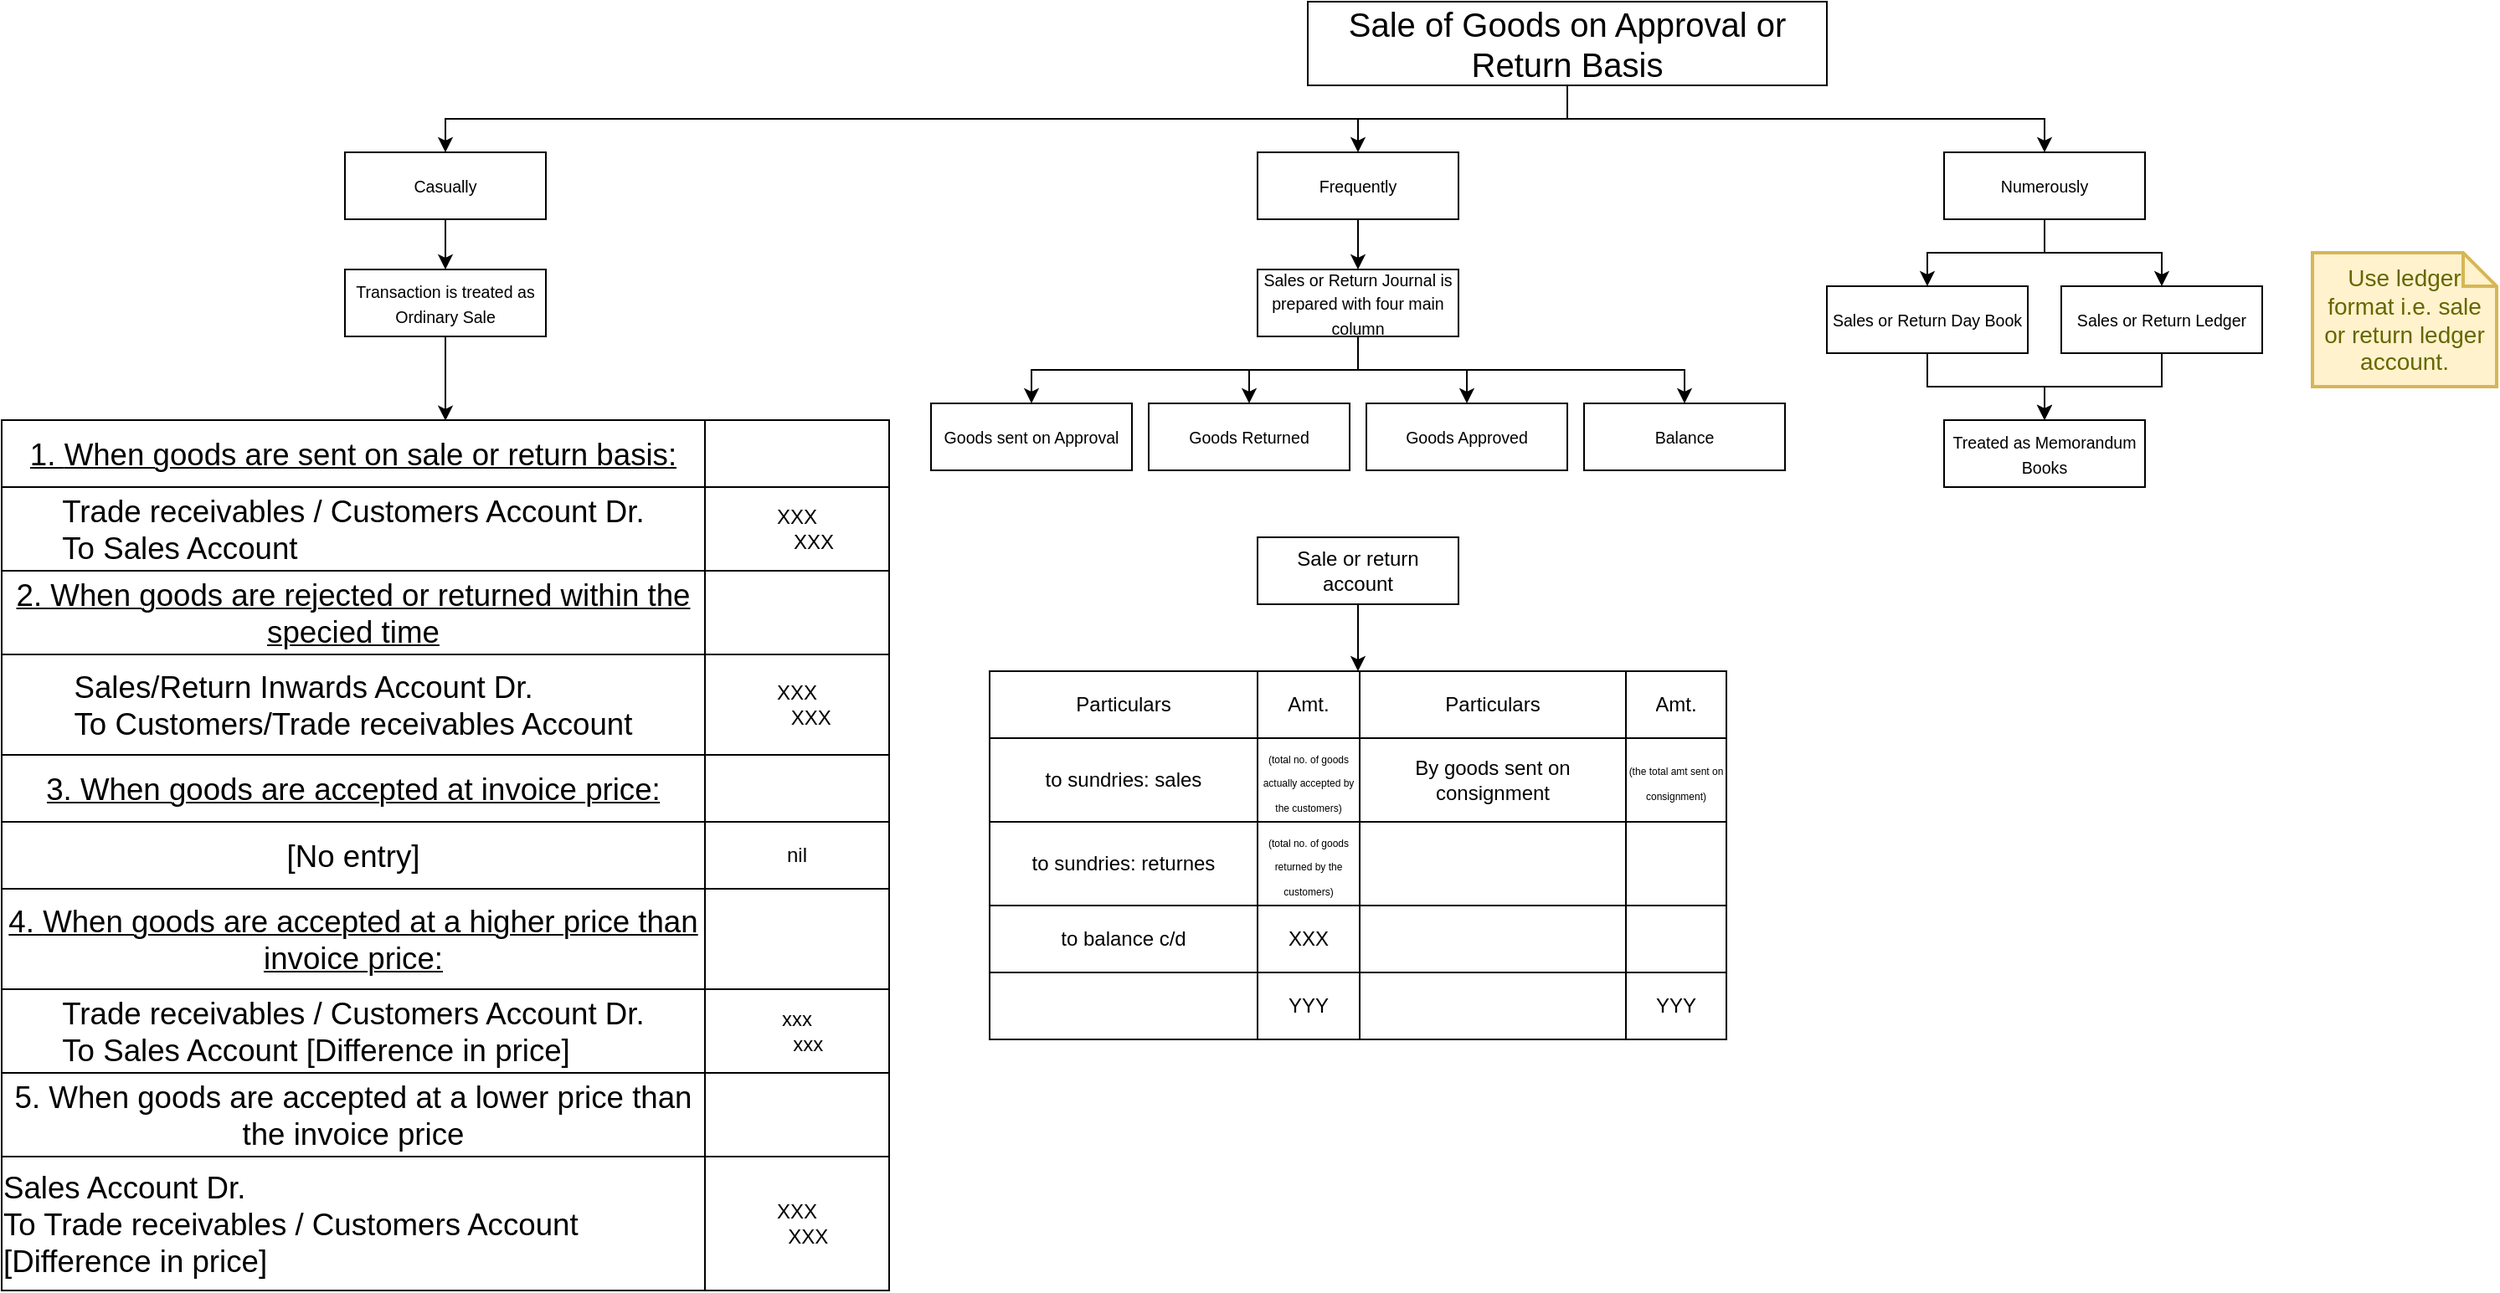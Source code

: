 <mxfile version="13.9.3" type="github">
  <diagram id="XO7ahy35oFJHmfFpwdeW" name="Page-1">
    <mxGraphModel dx="1719" dy="432" grid="1" gridSize="10" guides="1" tooltips="1" connect="1" arrows="1" fold="1" page="1" pageScale="1" pageWidth="850" pageHeight="1100" math="0" shadow="0">
      <root>
        <mxCell id="0" />
        <mxCell id="1" parent="0" />
        <mxCell id="USHChUwwJ4gJDzVkKCaV-16" style="edgeStyle=orthogonalEdgeStyle;rounded=0;orthogonalLoop=1;jettySize=auto;html=1;" parent="1" source="USHChUwwJ4gJDzVkKCaV-1" target="USHChUwwJ4gJDzVkKCaV-2" edge="1">
          <mxGeometry relative="1" as="geometry" />
        </mxCell>
        <mxCell id="USHChUwwJ4gJDzVkKCaV-18" style="edgeStyle=orthogonalEdgeStyle;rounded=0;orthogonalLoop=1;jettySize=auto;html=1;" parent="1" source="USHChUwwJ4gJDzVkKCaV-1" target="USHChUwwJ4gJDzVkKCaV-3" edge="1">
          <mxGeometry relative="1" as="geometry">
            <Array as="points">
              <mxPoint x="425" y="70" />
              <mxPoint x="-245" y="70" />
            </Array>
          </mxGeometry>
        </mxCell>
        <mxCell id="9m7s9H9PZLj4R9G3_llg-1" style="edgeStyle=orthogonalEdgeStyle;rounded=0;orthogonalLoop=1;jettySize=auto;html=1;" edge="1" parent="1" source="USHChUwwJ4gJDzVkKCaV-1" target="USHChUwwJ4gJDzVkKCaV-4">
          <mxGeometry relative="1" as="geometry">
            <Array as="points">
              <mxPoint x="425" y="70" />
              <mxPoint x="710" y="70" />
            </Array>
          </mxGeometry>
        </mxCell>
        <mxCell id="USHChUwwJ4gJDzVkKCaV-1" value="&lt;span style=&quot;left: 350.677px ; top: 338.118px ; font-size: 20px ; font-family: sans-serif ; transform: scalex(0.977)&quot;&gt;Sale of Goods on Approval or Return Basis&lt;/span&gt;" style="rounded=0;whiteSpace=wrap;html=1;" parent="1" vertex="1">
          <mxGeometry x="270" width="310" height="50" as="geometry" />
        </mxCell>
        <mxCell id="USHChUwwJ4gJDzVkKCaV-19" style="edgeStyle=orthogonalEdgeStyle;rounded=0;orthogonalLoop=1;jettySize=auto;html=1;entryX=0.5;entryY=0;entryDx=0;entryDy=0;" parent="1" source="USHChUwwJ4gJDzVkKCaV-2" target="USHChUwwJ4gJDzVkKCaV-15" edge="1">
          <mxGeometry relative="1" as="geometry" />
        </mxCell>
        <mxCell id="USHChUwwJ4gJDzVkKCaV-2" value="&lt;span style=&quot;left: 321.549px ; top: 294.513px ; font-size: 9.797px ; font-family: sans-serif ; transform: scalex(1.039)&quot;&gt;Frequently&lt;/span&gt;" style="rounded=0;whiteSpace=wrap;html=1;" parent="1" vertex="1">
          <mxGeometry x="240" y="90" width="120" height="40" as="geometry" />
        </mxCell>
        <mxCell id="USHChUwwJ4gJDzVkKCaV-20" style="edgeStyle=orthogonalEdgeStyle;rounded=0;orthogonalLoop=1;jettySize=auto;html=1;entryX=0.5;entryY=0;entryDx=0;entryDy=0;" parent="1" source="USHChUwwJ4gJDzVkKCaV-3" target="USHChUwwJ4gJDzVkKCaV-7" edge="1">
          <mxGeometry relative="1" as="geometry" />
        </mxCell>
        <mxCell id="USHChUwwJ4gJDzVkKCaV-3" value="&lt;span style=&quot;left: 240.441px ; top: 294.513px ; font-size: 9.797px ; font-family: sans-serif ; transform: scalex(0.977)&quot;&gt;Casually&lt;/span&gt;" style="rounded=0;whiteSpace=wrap;html=1;" parent="1" vertex="1">
          <mxGeometry x="-305" y="90" width="120" height="40" as="geometry" />
        </mxCell>
        <mxCell id="USHChUwwJ4gJDzVkKCaV-25" style="edgeStyle=orthogonalEdgeStyle;rounded=0;orthogonalLoop=1;jettySize=auto;html=1;" parent="1" source="USHChUwwJ4gJDzVkKCaV-4" target="USHChUwwJ4gJDzVkKCaV-12" edge="1">
          <mxGeometry relative="1" as="geometry" />
        </mxCell>
        <mxCell id="USHChUwwJ4gJDzVkKCaV-26" style="edgeStyle=orthogonalEdgeStyle;rounded=0;orthogonalLoop=1;jettySize=auto;html=1;" parent="1" source="USHChUwwJ4gJDzVkKCaV-4" target="USHChUwwJ4gJDzVkKCaV-13" edge="1">
          <mxGeometry relative="1" as="geometry" />
        </mxCell>
        <mxCell id="USHChUwwJ4gJDzVkKCaV-4" value="&lt;span style=&quot;left: 419.253px ; top: 294.513px ; font-size: 9.797px ; font-family: sans-serif ; transform: scalex(1.019)&quot;&gt;Numerously&lt;/span&gt;" style="rounded=0;whiteSpace=wrap;html=1;" parent="1" vertex="1">
          <mxGeometry x="650" y="90" width="120" height="40" as="geometry" />
        </mxCell>
        <mxCell id="9m7s9H9PZLj4R9G3_llg-7" style="edgeStyle=orthogonalEdgeStyle;rounded=0;orthogonalLoop=1;jettySize=auto;html=1;entryX=0.5;entryY=0.008;entryDx=0;entryDy=0;entryPerimeter=0;" edge="1" parent="1" source="USHChUwwJ4gJDzVkKCaV-7" target="USHChUwwJ4gJDzVkKCaV-30">
          <mxGeometry relative="1" as="geometry" />
        </mxCell>
        <mxCell id="USHChUwwJ4gJDzVkKCaV-7" value="&lt;span style=&quot;left: 223.994px ; top: 344.65px ; font-size: 9.797px ; font-family: sans-serif ; transform: scalex(1.0)&quot;&gt;Transaction &lt;/span&gt;&lt;span style=&quot;left: 229.02px ; top: 356.406px ; font-size: 9.797px ; font-family: sans-serif ; transform: scalex(1.009)&quot;&gt;is treated &lt;/span&gt;&lt;span style=&quot;left: 224.229px ; top: 368.163px ; font-size: 9.797px ; font-family: sans-serif ; transform: scalex(0.981)&quot;&gt;as Ordinary &lt;/span&gt;&lt;span style=&quot;left: 240.306px ; top: 379.919px ; font-size: 9.797px ; font-family: sans-serif ; transform: scalex(0.942)&quot;&gt;Sale&lt;/span&gt;" style="rounded=0;whiteSpace=wrap;html=1;" parent="1" vertex="1">
          <mxGeometry x="-305" y="160" width="120" height="40" as="geometry" />
        </mxCell>
        <mxCell id="USHChUwwJ4gJDzVkKCaV-8" value="&lt;span style=&quot;left: 369.928px ; top: 479.68px ; font-size: 9.797px ; font-family: sans-serif ; transform: scalex(0.954)&quot;&gt;Goods &lt;/span&gt;&lt;span style=&quot;left: 362.346px ; top: 491.437px ; font-size: 9.797px ; font-family: sans-serif ; transform: scalex(1.045)&quot;&gt;Approved&lt;/span&gt;" style="rounded=0;whiteSpace=wrap;html=1;" parent="1" vertex="1">
          <mxGeometry x="305" y="240" width="120" height="40" as="geometry" />
        </mxCell>
        <mxCell id="USHChUwwJ4gJDzVkKCaV-9" value="&lt;span style=&quot;left: 303.163px ; top: 480.454px ; font-size: 9.797px ; font-family: sans-serif ; transform: scalex(0.954)&quot;&gt;Goods &lt;/span&gt;&lt;span style=&quot;left: 296.883px ; top: 492.211px ; font-size: 9.797px ; font-family: sans-serif ; transform: scalex(1.017)&quot;&gt;Returned&lt;/span&gt;" style="rounded=0;whiteSpace=wrap;html=1;" parent="1" vertex="1">
          <mxGeometry x="175" y="240" width="120" height="40" as="geometry" />
        </mxCell>
        <mxCell id="USHChUwwJ4gJDzVkKCaV-10" value="&lt;span style=&quot;left: 436.821px ; top: 485.853px ; font-size: 9.797px ; font-family: sans-serif ; transform: scalex(0.964)&quot;&gt;Balance&lt;/span&gt;" style="rounded=0;whiteSpace=wrap;html=1;" parent="1" vertex="1">
          <mxGeometry x="435" y="240" width="120" height="40" as="geometry" />
        </mxCell>
        <mxCell id="USHChUwwJ4gJDzVkKCaV-11" value="&lt;span style=&quot;left: 225.072px ; top: 479.68px ; font-size: 9.797px ; font-family: sans-serif ; transform: scalex(0.962)&quot;&gt;Goods sent &lt;/span&gt;&lt;span style=&quot;left: 222.681px ; top: 491.437px ; font-size: 9.797px ; font-family: sans-serif ; transform: scalex(1.034)&quot;&gt;on Approval&lt;/span&gt;" style="rounded=0;whiteSpace=wrap;html=1;" parent="1" vertex="1">
          <mxGeometry x="45" y="240" width="120" height="40" as="geometry" />
        </mxCell>
        <mxCell id="USHChUwwJ4gJDzVkKCaV-28" style="edgeStyle=orthogonalEdgeStyle;rounded=0;orthogonalLoop=1;jettySize=auto;html=1;" parent="1" source="USHChUwwJ4gJDzVkKCaV-12" target="USHChUwwJ4gJDzVkKCaV-14" edge="1">
          <mxGeometry relative="1" as="geometry" />
        </mxCell>
        <mxCell id="USHChUwwJ4gJDzVkKCaV-12" value="&lt;span style=&quot;left: 379.706px ; top: 336.94px ; font-size: 9.797px ; font-family: sans-serif ; transform: scalex(0.933)&quot;&gt;Sales or &lt;/span&gt;&lt;span style=&quot;left: 372.348px ; top: 348.696px ; font-size: 9.797px ; font-family: sans-serif ; transform: scalex(0.982)&quot;&gt;Return Day &lt;/span&gt;&lt;span style=&quot;left: 385.398px ; top: 360.453px ; font-size: 9.797px ; font-family: sans-serif ; transform: scalex(1.013)&quot;&gt;Book&lt;/span&gt;" style="rounded=0;whiteSpace=wrap;html=1;" parent="1" vertex="1">
          <mxGeometry x="580" y="170" width="120" height="40" as="geometry" />
        </mxCell>
        <mxCell id="USHChUwwJ4gJDzVkKCaV-27" style="edgeStyle=orthogonalEdgeStyle;rounded=0;orthogonalLoop=1;jettySize=auto;html=1;" parent="1" source="USHChUwwJ4gJDzVkKCaV-13" target="USHChUwwJ4gJDzVkKCaV-14" edge="1">
          <mxGeometry relative="1" as="geometry" />
        </mxCell>
        <mxCell id="USHChUwwJ4gJDzVkKCaV-13" value="&lt;span style=&quot;left: 448.646px ; top: 336.94px ; font-size: 9.797px ; font-family: sans-serif ; transform: scalex(0.933)&quot;&gt;Sales or &lt;/span&gt;&lt;span style=&quot;left: 450.782px ; top: 348.696px ; font-size: 9.797px ; font-family: sans-serif ; transform: scalex(0.994)&quot;&gt;Return &lt;/span&gt;&lt;span style=&quot;left: 450.38px ; top: 360.453px ; font-size: 9.797px ; font-family: sans-serif ; transform: scalex(1.006)&quot;&gt;Ledger&lt;/span&gt;" style="rounded=0;whiteSpace=wrap;html=1;" parent="1" vertex="1">
          <mxGeometry x="720" y="170" width="120" height="40" as="geometry" />
        </mxCell>
        <mxCell id="USHChUwwJ4gJDzVkKCaV-14" value="&lt;span style=&quot;left: 407.117px ; top: 406.018px ; font-size: 9.797px ; font-family: sans-serif ; transform: scalex(0.968)&quot;&gt;Treated as &lt;/span&gt;&lt;span style=&quot;left: 398.437px ; top: 417.774px ; font-size: 9.797px ; font-family: sans-serif ; transform: scalex(1.015)&quot;&gt;Memorandum &lt;/span&gt;&lt;span style=&quot;left: 416.032px ; top: 429.53px ; font-size: 9.797px ; font-family: sans-serif ; transform: scalex(0.987)&quot;&gt;Books&lt;/span&gt;" style="rounded=0;whiteSpace=wrap;html=1;" parent="1" vertex="1">
          <mxGeometry x="650" y="250" width="120" height="40" as="geometry" />
        </mxCell>
        <mxCell id="USHChUwwJ4gJDzVkKCaV-21" style="edgeStyle=orthogonalEdgeStyle;rounded=0;orthogonalLoop=1;jettySize=auto;html=1;" parent="1" source="USHChUwwJ4gJDzVkKCaV-15" target="USHChUwwJ4gJDzVkKCaV-11" edge="1">
          <mxGeometry relative="1" as="geometry">
            <Array as="points">
              <mxPoint x="300" y="220" />
              <mxPoint x="105" y="220" />
            </Array>
          </mxGeometry>
        </mxCell>
        <mxCell id="USHChUwwJ4gJDzVkKCaV-22" style="edgeStyle=orthogonalEdgeStyle;rounded=0;orthogonalLoop=1;jettySize=auto;html=1;" parent="1" source="USHChUwwJ4gJDzVkKCaV-15" target="USHChUwwJ4gJDzVkKCaV-9" edge="1">
          <mxGeometry relative="1" as="geometry" />
        </mxCell>
        <mxCell id="USHChUwwJ4gJDzVkKCaV-23" style="edgeStyle=orthogonalEdgeStyle;rounded=0;orthogonalLoop=1;jettySize=auto;html=1;" parent="1" source="USHChUwwJ4gJDzVkKCaV-15" target="USHChUwwJ4gJDzVkKCaV-8" edge="1">
          <mxGeometry relative="1" as="geometry" />
        </mxCell>
        <mxCell id="USHChUwwJ4gJDzVkKCaV-24" style="edgeStyle=orthogonalEdgeStyle;rounded=0;orthogonalLoop=1;jettySize=auto;html=1;" parent="1" source="USHChUwwJ4gJDzVkKCaV-15" target="USHChUwwJ4gJDzVkKCaV-10" edge="1">
          <mxGeometry relative="1" as="geometry">
            <Array as="points">
              <mxPoint x="300" y="220" />
              <mxPoint x="495" y="220" />
            </Array>
          </mxGeometry>
        </mxCell>
        <mxCell id="USHChUwwJ4gJDzVkKCaV-15" value="&lt;span style=&quot;left: 300.243px ; top: 342.436px ; font-size: 9.797px ; font-family: sans-serif ; transform: scalex(0.933)&quot;&gt;Sales or &lt;/span&gt;&lt;span style=&quot;left: 302.379px ; top: 352.233px ; font-size: 9.797px ; font-family: sans-serif ; transform: scalex(0.994)&quot;&gt;Return &lt;/span&gt;&lt;span style=&quot;left: 296.442px ; top: 362.03px ; font-size: 9.797px ; font-family: sans-serif ; transform: scalex(0.976)&quot;&gt;Journal is &lt;/span&gt;&lt;span style=&quot;left: 297.079px ; top: 371.827px ; font-size: 9.797px ; font-family: sans-serif ; transform: scalex(1.014)&quot;&gt;prepared &lt;/span&gt;&lt;span style=&quot;left: 297.382px ; top: 381.624px ; font-size: 9.797px ; font-family: sans-serif ; transform: scalex(1.054)&quot;&gt;with four &lt;/span&gt;&lt;span style=&quot;left: 306.249px ; top: 391.42px ; font-size: 9.797px ; font-family: sans-serif ; transform: scalex(1.001)&quot;&gt;main &lt;/span&gt;&lt;span style=&quot;left: 298.872px ; top: 401.217px ; font-size: 9.797px ; font-family: sans-serif ; transform: scalex(1.006)&quot;&gt;column&lt;/span&gt;" style="rounded=0;whiteSpace=wrap;html=1;" parent="1" vertex="1">
          <mxGeometry x="240" y="160" width="120" height="40" as="geometry" />
        </mxCell>
        <mxCell id="USHChUwwJ4gJDzVkKCaV-29" value="" style="shape=table;html=1;whiteSpace=wrap;startSize=0;container=1;collapsible=0;childLayout=tableLayout;" parent="1" vertex="1">
          <mxGeometry x="-510" y="250" width="530" height="520" as="geometry" />
        </mxCell>
        <mxCell id="USHChUwwJ4gJDzVkKCaV-30" value="" style="shape=partialRectangle;html=1;whiteSpace=wrap;collapsible=0;dropTarget=0;pointerEvents=0;fillColor=none;top=0;left=0;bottom=0;right=0;points=[[0,0.5],[1,0.5]];portConstraint=eastwest;" parent="USHChUwwJ4gJDzVkKCaV-29" vertex="1">
          <mxGeometry width="530" height="40" as="geometry" />
        </mxCell>
        <mxCell id="USHChUwwJ4gJDzVkKCaV-31" value="&lt;u&gt;&lt;font style=&quot;font-size: 10px&quot;&gt;&lt;span style=&quot;left: 60px ; top: 846.637px ; font-size: 18.333px ; font-family: sans-serif ; transform: scalex(0.838)&quot;&gt;1. &lt;/span&gt;&lt;span style=&quot;left: 93.073px ; top: 846.637px ; font-size: 18.333px ; font-family: sans-serif ; transform: scalex(0.92)&quot;&gt;When goods are sent on sale or return basis:&lt;/span&gt;&lt;/font&gt;&lt;/u&gt;" style="shape=partialRectangle;html=1;whiteSpace=wrap;connectable=0;overflow=hidden;fillColor=none;top=0;left=0;bottom=0;right=0;" parent="USHChUwwJ4gJDzVkKCaV-30" vertex="1">
          <mxGeometry width="420" height="40" as="geometry" />
        </mxCell>
        <mxCell id="USHChUwwJ4gJDzVkKCaV-32" value="" style="shape=partialRectangle;html=1;whiteSpace=wrap;connectable=0;overflow=hidden;fillColor=none;top=0;left=0;bottom=0;right=0;" parent="USHChUwwJ4gJDzVkKCaV-30" vertex="1">
          <mxGeometry x="420" width="110" height="40" as="geometry" />
        </mxCell>
        <mxCell id="USHChUwwJ4gJDzVkKCaV-33" value="" style="shape=partialRectangle;html=1;whiteSpace=wrap;collapsible=0;dropTarget=0;pointerEvents=0;fillColor=none;top=0;left=0;bottom=0;right=0;points=[[0,0.5],[1,0.5]];portConstraint=eastwest;" parent="USHChUwwJ4gJDzVkKCaV-29" vertex="1">
          <mxGeometry y="40" width="530" height="50" as="geometry" />
        </mxCell>
        <mxCell id="USHChUwwJ4gJDzVkKCaV-34" value="&lt;div&gt;&lt;span style=&quot;left: 126.147px ; top: 879.436px ; font-size: 18.333px ; font-family: sans-serif ; transform: scalex(0.875)&quot;&gt;Trade receivables / Customers Account                              &lt;/span&gt;&lt;span style=&quot;left: 540.003px ; top: 879.436px ; font-size: 18.333px ; font-family: sans-serif ; transform: scalex(0.864)&quot;&gt;Dr.  &lt;/span&gt;&lt;span style=&quot;left: 159.22px ; top: 912.234px ; font-size: 18.333px ; font-family: sans-serif ; transform: scalex(0.901)&quot;&gt;&lt;br&gt;&lt;/span&gt;&lt;/div&gt;&lt;div align=&quot;left&quot;&gt;&lt;span style=&quot;left: 159.22px ; top: 912.234px ; font-size: 18.333px ; font-family: sans-serif ; transform: scalex(0.901)&quot;&gt;To Sales Account&lt;/span&gt;&lt;/div&gt;" style="shape=partialRectangle;html=1;whiteSpace=wrap;connectable=0;overflow=hidden;fillColor=none;top=0;left=0;bottom=0;right=0;" parent="USHChUwwJ4gJDzVkKCaV-33" vertex="1">
          <mxGeometry width="420" height="50" as="geometry" />
        </mxCell>
        <mxCell id="USHChUwwJ4gJDzVkKCaV-35" value="&lt;div&gt;XXX&lt;/div&gt;&lt;div&gt;&amp;nbsp;&amp;nbsp;&amp;nbsp;&amp;nbsp;&amp;nbsp; XXX&lt;br&gt;&lt;/div&gt;" style="shape=partialRectangle;html=1;whiteSpace=wrap;connectable=0;overflow=hidden;fillColor=none;top=0;left=0;bottom=0;right=0;" parent="USHChUwwJ4gJDzVkKCaV-33" vertex="1">
          <mxGeometry x="420" width="110" height="50" as="geometry" />
        </mxCell>
        <mxCell id="USHChUwwJ4gJDzVkKCaV-36" value="" style="shape=partialRectangle;html=1;whiteSpace=wrap;collapsible=0;dropTarget=0;pointerEvents=0;fillColor=none;top=0;left=0;bottom=0;right=0;points=[[0,0.5],[1,0.5]];portConstraint=eastwest;" parent="USHChUwwJ4gJDzVkKCaV-29" vertex="1">
          <mxGeometry y="90" width="530" height="50" as="geometry" />
        </mxCell>
        <mxCell id="USHChUwwJ4gJDzVkKCaV-37" value="&lt;u&gt;&lt;span style=&quot;left: 60px ; top: 945.032px ; font-size: 18.333px ; font-family: sans-serif ; transform: scalex(0.838)&quot;&gt;2. &lt;/span&gt;&lt;span style=&quot;left: 93.073px ; top: 945.032px ; font-size: 18.333px ; font-family: sans-serif ; transform: scalex(0.959)&quot;&gt;When goods are rejected or returned within the specied time&lt;/span&gt;&lt;/u&gt;" style="shape=partialRectangle;html=1;whiteSpace=wrap;connectable=0;overflow=hidden;fillColor=none;top=0;left=0;bottom=0;right=0;" parent="USHChUwwJ4gJDzVkKCaV-36" vertex="1">
          <mxGeometry width="420" height="50" as="geometry" />
        </mxCell>
        <mxCell id="USHChUwwJ4gJDzVkKCaV-38" value="" style="shape=partialRectangle;html=1;whiteSpace=wrap;connectable=0;overflow=hidden;fillColor=none;top=0;left=0;bottom=0;right=0;" parent="USHChUwwJ4gJDzVkKCaV-36" vertex="1">
          <mxGeometry x="420" width="110" height="50" as="geometry" />
        </mxCell>
        <mxCell id="USHChUwwJ4gJDzVkKCaV-39" value="" style="shape=partialRectangle;html=1;whiteSpace=wrap;collapsible=0;dropTarget=0;pointerEvents=0;fillColor=none;top=0;left=0;bottom=0;right=0;points=[[0,0.5],[1,0.5]];portConstraint=eastwest;" parent="USHChUwwJ4gJDzVkKCaV-29" vertex="1">
          <mxGeometry y="140" width="530" height="60" as="geometry" />
        </mxCell>
        <mxCell id="USHChUwwJ4gJDzVkKCaV-40" value="&lt;div align=&quot;left&quot;&gt;&lt;span style=&quot;left: 126.147px ; top: 977.831px ; font-size: 18.333px ; font-family: sans-serif ; transform: scalex(0.749)&quot;&gt;Sales/Return Inwards Account                                                            &lt;/span&gt;&lt;span style=&quot;left: 540.003px ; top: 977.831px ; font-size: 18.333px ; font-family: sans-serif ; transform: scalex(0.882)&quot;&gt;Dr. &lt;/span&gt;&lt;span style=&quot;left: 600.008px ; top: 977.831px ; font-size: 18.333px ; font-family: sans-serif ; transform: scalex(0.95)&quot;&gt;&lt;/span&gt;&lt;span style=&quot;left: 93.073px ; top: 1010.63px ; font-size: 18.333px ; font-family: sans-serif ; transform: scalex(0.881)&quot;&gt; &lt;br&gt;&lt;/span&gt;&lt;/div&gt;&lt;div align=&quot;left&quot;&gt;&lt;span style=&quot;left: 93.073px ; top: 1010.63px ; font-size: 18.333px ; font-family: sans-serif ; transform: scalex(0.881)&quot;&gt;To Customers/Trade receivables Account&lt;/span&gt;&lt;/div&gt;" style="shape=partialRectangle;html=1;whiteSpace=wrap;connectable=0;overflow=hidden;fillColor=none;top=0;left=0;bottom=0;right=0;" parent="USHChUwwJ4gJDzVkKCaV-39" vertex="1">
          <mxGeometry width="420" height="60" as="geometry" />
        </mxCell>
        <mxCell id="USHChUwwJ4gJDzVkKCaV-41" value="&lt;div&gt;XXX&lt;/div&gt;&lt;div&gt;&amp;nbsp;&amp;nbsp;&amp;nbsp;&amp;nbsp; XXX&lt;br&gt;&lt;/div&gt;" style="shape=partialRectangle;html=1;whiteSpace=wrap;connectable=0;overflow=hidden;fillColor=none;top=0;left=0;bottom=0;right=0;" parent="USHChUwwJ4gJDzVkKCaV-39" vertex="1">
          <mxGeometry x="420" width="110" height="60" as="geometry" />
        </mxCell>
        <mxCell id="USHChUwwJ4gJDzVkKCaV-42" value="" style="shape=partialRectangle;html=1;whiteSpace=wrap;collapsible=0;dropTarget=0;pointerEvents=0;fillColor=none;top=0;left=0;bottom=0;right=0;points=[[0,0.5],[1,0.5]];portConstraint=eastwest;" parent="USHChUwwJ4gJDzVkKCaV-29" vertex="1">
          <mxGeometry y="200" width="530" height="40" as="geometry" />
        </mxCell>
        <mxCell id="USHChUwwJ4gJDzVkKCaV-43" value="&lt;u&gt;&lt;span style=&quot;left: 60px ; top: 1043.43px ; font-size: 18.333px ; font-family: sans-serif ; transform: scalex(0.838)&quot;&gt;3. &lt;/span&gt;&lt;span style=&quot;left: 93.073px ; top: 1043.43px ; font-size: 18.333px ; font-family: sans-serif ; transform: scalex(0.93)&quot;&gt;When goods are accepted at invoice price:&lt;/span&gt;&lt;/u&gt;" style="shape=partialRectangle;html=1;whiteSpace=wrap;connectable=0;overflow=hidden;fillColor=none;top=0;left=0;bottom=0;right=0;" parent="USHChUwwJ4gJDzVkKCaV-42" vertex="1">
          <mxGeometry width="420" height="40" as="geometry" />
        </mxCell>
        <mxCell id="USHChUwwJ4gJDzVkKCaV-44" value="" style="shape=partialRectangle;html=1;whiteSpace=wrap;connectable=0;overflow=hidden;fillColor=none;top=0;left=0;bottom=0;right=0;" parent="USHChUwwJ4gJDzVkKCaV-42" vertex="1">
          <mxGeometry x="420" width="110" height="40" as="geometry" />
        </mxCell>
        <mxCell id="USHChUwwJ4gJDzVkKCaV-45" value="" style="shape=partialRectangle;html=1;whiteSpace=wrap;collapsible=0;dropTarget=0;pointerEvents=0;fillColor=none;top=0;left=0;bottom=0;right=0;points=[[0,0.5],[1,0.5]];portConstraint=eastwest;" parent="USHChUwwJ4gJDzVkKCaV-29" vertex="1">
          <mxGeometry y="240" width="530" height="40" as="geometry" />
        </mxCell>
        <mxCell id="USHChUwwJ4gJDzVkKCaV-46" value="&lt;span style=&quot;left: 126.147px ; top: 1076.23px ; font-size: 18.333px ; font-family: sans-serif ; transform: scalex(0.962)&quot;&gt;[No entry]&lt;/span&gt;" style="shape=partialRectangle;html=1;whiteSpace=wrap;connectable=0;overflow=hidden;fillColor=none;top=0;left=0;bottom=0;right=0;" parent="USHChUwwJ4gJDzVkKCaV-45" vertex="1">
          <mxGeometry width="420" height="40" as="geometry" />
        </mxCell>
        <mxCell id="USHChUwwJ4gJDzVkKCaV-47" value="nil" style="shape=partialRectangle;html=1;whiteSpace=wrap;connectable=0;overflow=hidden;fillColor=none;top=0;left=0;bottom=0;right=0;" parent="USHChUwwJ4gJDzVkKCaV-45" vertex="1">
          <mxGeometry x="420" width="110" height="40" as="geometry" />
        </mxCell>
        <mxCell id="USHChUwwJ4gJDzVkKCaV-48" value="" style="shape=partialRectangle;html=1;whiteSpace=wrap;collapsible=0;dropTarget=0;pointerEvents=0;fillColor=none;top=0;left=0;bottom=0;right=0;points=[[0,0.5],[1,0.5]];portConstraint=eastwest;" parent="USHChUwwJ4gJDzVkKCaV-29" vertex="1">
          <mxGeometry y="280" width="530" height="60" as="geometry" />
        </mxCell>
        <mxCell id="USHChUwwJ4gJDzVkKCaV-49" value="&lt;u&gt;&lt;span style=&quot;left: 90px ; top: 100.47px ; font-size: 18.333px ; font-family: sans-serif ; transform: scalex(0.838)&quot;&gt;4. &lt;/span&gt;&lt;span style=&quot;left: 123.073px ; top: 100.47px ; font-size: 18.333px ; font-family: sans-serif ; transform: scalex(0.934)&quot;&gt;When goods are accepted at a higher price than invoice price:&lt;/span&gt;&lt;/u&gt;" style="shape=partialRectangle;html=1;whiteSpace=wrap;connectable=0;overflow=hidden;fillColor=none;top=0;left=0;bottom=0;right=0;" parent="USHChUwwJ4gJDzVkKCaV-48" vertex="1">
          <mxGeometry width="420" height="60" as="geometry" />
        </mxCell>
        <mxCell id="USHChUwwJ4gJDzVkKCaV-50" value="" style="shape=partialRectangle;html=1;whiteSpace=wrap;connectable=0;overflow=hidden;fillColor=none;top=0;left=0;bottom=0;right=0;" parent="USHChUwwJ4gJDzVkKCaV-48" vertex="1">
          <mxGeometry x="420" width="110" height="60" as="geometry" />
        </mxCell>
        <mxCell id="USHChUwwJ4gJDzVkKCaV-51" value="" style="shape=partialRectangle;html=1;whiteSpace=wrap;collapsible=0;dropTarget=0;pointerEvents=0;fillColor=none;top=0;left=0;bottom=0;right=0;points=[[0,0.5],[1,0.5]];portConstraint=eastwest;" parent="USHChUwwJ4gJDzVkKCaV-29" vertex="1">
          <mxGeometry y="340" width="530" height="50" as="geometry" />
        </mxCell>
        <mxCell id="USHChUwwJ4gJDzVkKCaV-52" value="&lt;div align=&quot;left&quot;&gt;&lt;span style=&quot;left: 156.147px ; top: 133.268px ; font-size: 18.333px ; font-family: sans-serif ; transform: scalex(0.875)&quot;&gt;Trade receivables / Customers Account                              &lt;/span&gt;&lt;span style=&quot;left: 570.003px ; top: 133.268px ; font-size: 18.333px ; font-family: sans-serif ; transform: scalex(0.908)&quot;&gt;Dr.&lt;/span&gt;&lt;span style=&quot;left: 123.073px ; top: 166.067px ; font-size: 18.333px ; font-family: sans-serif ; transform: scalex(0.771)&quot;&gt; &lt;br&gt;&lt;/span&gt;&lt;/div&gt;&lt;div align=&quot;left&quot;&gt;&lt;span style=&quot;left: 123.073px ; top: 166.067px ; font-size: 18.333px ; font-family: sans-serif ; transform: scalex(0.771)&quot;&gt;To Sales Account                                                                                          [Difference in price]&lt;/span&gt;&lt;/div&gt;" style="shape=partialRectangle;html=1;whiteSpace=wrap;connectable=0;overflow=hidden;fillColor=none;top=0;left=0;bottom=0;right=0;" parent="USHChUwwJ4gJDzVkKCaV-51" vertex="1">
          <mxGeometry width="420" height="50" as="geometry" />
        </mxCell>
        <mxCell id="USHChUwwJ4gJDzVkKCaV-53" value="&lt;div&gt;xxx&lt;/div&gt;&lt;div&gt;&amp;nbsp;&amp;nbsp;&amp;nbsp; xxx&lt;br&gt;&lt;/div&gt;" style="shape=partialRectangle;html=1;whiteSpace=wrap;connectable=0;overflow=hidden;fillColor=none;top=0;left=0;bottom=0;right=0;" parent="USHChUwwJ4gJDzVkKCaV-51" vertex="1">
          <mxGeometry x="420" width="110" height="50" as="geometry" />
        </mxCell>
        <mxCell id="USHChUwwJ4gJDzVkKCaV-63" style="shape=partialRectangle;html=1;whiteSpace=wrap;collapsible=0;dropTarget=0;pointerEvents=0;fillColor=none;top=0;left=0;bottom=0;right=0;points=[[0,0.5],[1,0.5]];portConstraint=eastwest;" parent="USHChUwwJ4gJDzVkKCaV-29" vertex="1">
          <mxGeometry y="390" width="530" height="50" as="geometry" />
        </mxCell>
        <mxCell id="USHChUwwJ4gJDzVkKCaV-64" value="&lt;span style=&quot;left: 90px ; top: 198.865px ; font-size: 18.333px ; font-family: sans-serif ; transform: scalex(0.838)&quot;&gt;5. &lt;/span&gt;&lt;span style=&quot;left: 123.073px ; top: 198.865px ; font-size: 18.333px ; font-family: sans-serif ; transform: scalex(0.935)&quot;&gt;When goods are accepted at a lower price than the invoice price&lt;/span&gt;" style="shape=partialRectangle;html=1;whiteSpace=wrap;connectable=0;overflow=hidden;fillColor=none;top=0;left=0;bottom=0;right=0;" parent="USHChUwwJ4gJDzVkKCaV-63" vertex="1">
          <mxGeometry width="420" height="50" as="geometry" />
        </mxCell>
        <mxCell id="USHChUwwJ4gJDzVkKCaV-65" style="shape=partialRectangle;html=1;whiteSpace=wrap;connectable=0;overflow=hidden;fillColor=none;top=0;left=0;bottom=0;right=0;" parent="USHChUwwJ4gJDzVkKCaV-63" vertex="1">
          <mxGeometry x="420" width="110" height="50" as="geometry" />
        </mxCell>
        <mxCell id="USHChUwwJ4gJDzVkKCaV-60" style="shape=partialRectangle;html=1;whiteSpace=wrap;collapsible=0;dropTarget=0;pointerEvents=0;fillColor=none;top=0;left=0;bottom=0;right=0;points=[[0,0.5],[1,0.5]];portConstraint=eastwest;" parent="USHChUwwJ4gJDzVkKCaV-29" vertex="1">
          <mxGeometry y="440" width="530" height="80" as="geometry" />
        </mxCell>
        <mxCell id="USHChUwwJ4gJDzVkKCaV-61" value="&lt;div align=&quot;left&quot;&gt;&lt;span style=&quot;left: 156.147px ; top: 231.663px ; font-size: 18.333px ; font-family: sans-serif ; transform: scalex(0.724)&quot;&gt;Sales Account                                                                                          Dr.&lt;/span&gt;&lt;span style=&quot;left: 123.073px ; top: 264.462px ; font-size: 18.333px ; font-family: sans-serif ; transform: scalex(0.879)&quot;&gt; &lt;br&gt;&lt;/span&gt;&lt;/div&gt;&lt;div align=&quot;left&quot;&gt;&lt;span style=&quot;left: 123.073px ; top: 264.462px ; font-size: 18.333px ; font-family: sans-serif ; transform: scalex(0.879)&quot;&gt;To Trade receivables / Customers Account  &lt;/span&gt;&lt;span style=&quot;left: 630.008px ; top: 264.462px ; font-size: 18.333px ; font-family: sans-serif ; transform: scalex(0.945)&quot;&gt;[Difference in price]&lt;/span&gt;&lt;/div&gt;" style="shape=partialRectangle;html=1;whiteSpace=wrap;connectable=0;overflow=hidden;fillColor=none;top=0;left=0;bottom=0;right=0;" parent="USHChUwwJ4gJDzVkKCaV-60" vertex="1">
          <mxGeometry width="420" height="80" as="geometry" />
        </mxCell>
        <mxCell id="USHChUwwJ4gJDzVkKCaV-62" value="&lt;div&gt;XXX&lt;/div&gt;&lt;div&gt;&amp;nbsp;&amp;nbsp;&amp;nbsp; XXX&lt;br&gt;&lt;/div&gt;" style="shape=partialRectangle;html=1;whiteSpace=wrap;connectable=0;overflow=hidden;fillColor=none;top=0;left=0;bottom=0;right=0;" parent="USHChUwwJ4gJDzVkKCaV-60" vertex="1">
          <mxGeometry x="420" width="110" height="80" as="geometry" />
        </mxCell>
        <mxCell id="9m7s9H9PZLj4R9G3_llg-2" value="Use ledger format i.e. sale or return ledger account." style="shape=note;strokeWidth=2;fontSize=14;size=20;whiteSpace=wrap;html=1;fillColor=#fff2cc;strokeColor=#d6b656;fontColor=#666600;" vertex="1" parent="1">
          <mxGeometry x="870" y="150" width="110.0" height="80" as="geometry" />
        </mxCell>
        <mxCell id="9m7s9H9PZLj4R9G3_llg-40" style="edgeStyle=orthogonalEdgeStyle;rounded=0;orthogonalLoop=1;jettySize=auto;html=1;entryX=0.5;entryY=0;entryDx=0;entryDy=0;entryPerimeter=0;" edge="1" parent="1" source="9m7s9H9PZLj4R9G3_llg-4" target="9m7s9H9PZLj4R9G3_llg-9">
          <mxGeometry relative="1" as="geometry" />
        </mxCell>
        <mxCell id="9m7s9H9PZLj4R9G3_llg-4" value="&lt;div&gt;Sale or return&lt;/div&gt;&lt;div&gt;account&lt;/div&gt;" style="rounded=0;whiteSpace=wrap;html=1;" vertex="1" parent="1">
          <mxGeometry x="240" y="320" width="120" height="40" as="geometry" />
        </mxCell>
        <mxCell id="9m7s9H9PZLj4R9G3_llg-8" value="" style="shape=table;html=1;whiteSpace=wrap;startSize=0;container=1;collapsible=0;childLayout=tableLayout;" vertex="1" parent="1">
          <mxGeometry x="80" y="400" width="440" height="220" as="geometry" />
        </mxCell>
        <mxCell id="9m7s9H9PZLj4R9G3_llg-9" value="" style="shape=partialRectangle;html=1;whiteSpace=wrap;collapsible=0;dropTarget=0;pointerEvents=0;fillColor=none;top=0;left=0;bottom=0;right=0;points=[[0,0.5],[1,0.5]];portConstraint=eastwest;" vertex="1" parent="9m7s9H9PZLj4R9G3_llg-8">
          <mxGeometry width="440" height="40" as="geometry" />
        </mxCell>
        <mxCell id="9m7s9H9PZLj4R9G3_llg-10" value="Particulars" style="shape=partialRectangle;html=1;whiteSpace=wrap;connectable=0;overflow=hidden;fillColor=none;top=0;left=0;bottom=0;right=0;" vertex="1" parent="9m7s9H9PZLj4R9G3_llg-9">
          <mxGeometry width="160" height="40" as="geometry" />
        </mxCell>
        <mxCell id="9m7s9H9PZLj4R9G3_llg-11" value="Amt." style="shape=partialRectangle;html=1;whiteSpace=wrap;connectable=0;overflow=hidden;fillColor=none;top=0;left=0;bottom=0;right=0;" vertex="1" parent="9m7s9H9PZLj4R9G3_llg-9">
          <mxGeometry x="160" width="61" height="40" as="geometry" />
        </mxCell>
        <mxCell id="9m7s9H9PZLj4R9G3_llg-12" value="Particulars" style="shape=partialRectangle;html=1;whiteSpace=wrap;connectable=0;overflow=hidden;fillColor=none;top=0;left=0;bottom=0;right=0;" vertex="1" parent="9m7s9H9PZLj4R9G3_llg-9">
          <mxGeometry x="221" width="159" height="40" as="geometry" />
        </mxCell>
        <mxCell id="9m7s9H9PZLj4R9G3_llg-13" value="Amt." style="shape=partialRectangle;html=1;whiteSpace=wrap;connectable=0;overflow=hidden;fillColor=none;top=0;left=0;bottom=0;right=0;" vertex="1" parent="9m7s9H9PZLj4R9G3_llg-9">
          <mxGeometry x="380" width="60" height="40" as="geometry" />
        </mxCell>
        <mxCell id="9m7s9H9PZLj4R9G3_llg-14" value="" style="shape=partialRectangle;html=1;whiteSpace=wrap;collapsible=0;dropTarget=0;pointerEvents=0;fillColor=none;top=0;left=0;bottom=0;right=0;points=[[0,0.5],[1,0.5]];portConstraint=eastwest;" vertex="1" parent="9m7s9H9PZLj4R9G3_llg-8">
          <mxGeometry y="40" width="440" height="50" as="geometry" />
        </mxCell>
        <mxCell id="9m7s9H9PZLj4R9G3_llg-15" value="to sundries: sales" style="shape=partialRectangle;html=1;whiteSpace=wrap;connectable=0;overflow=hidden;fillColor=none;top=0;left=0;bottom=0;right=0;" vertex="1" parent="9m7s9H9PZLj4R9G3_llg-14">
          <mxGeometry width="160" height="50" as="geometry" />
        </mxCell>
        <mxCell id="9m7s9H9PZLj4R9G3_llg-16" value="&lt;font style=&quot;font-size: 6px&quot;&gt;(total no. of goods actually accepted by the customers)&lt;/font&gt;" style="shape=partialRectangle;html=1;whiteSpace=wrap;connectable=0;overflow=hidden;fillColor=none;top=0;left=0;bottom=0;right=0;" vertex="1" parent="9m7s9H9PZLj4R9G3_llg-14">
          <mxGeometry x="160" width="61" height="50" as="geometry" />
        </mxCell>
        <mxCell id="9m7s9H9PZLj4R9G3_llg-17" value="By goods sent on consignment" style="shape=partialRectangle;html=1;whiteSpace=wrap;connectable=0;overflow=hidden;fillColor=none;top=0;left=0;bottom=0;right=0;" vertex="1" parent="9m7s9H9PZLj4R9G3_llg-14">
          <mxGeometry x="221" width="159" height="50" as="geometry" />
        </mxCell>
        <mxCell id="9m7s9H9PZLj4R9G3_llg-18" value="&lt;font style=&quot;font-size: 6px&quot;&gt;(the total amt sent on consignment)&lt;/font&gt;" style="shape=partialRectangle;html=1;whiteSpace=wrap;connectable=0;overflow=hidden;fillColor=none;top=0;left=0;bottom=0;right=0;" vertex="1" parent="9m7s9H9PZLj4R9G3_llg-14">
          <mxGeometry x="380" width="60" height="50" as="geometry" />
        </mxCell>
        <mxCell id="9m7s9H9PZLj4R9G3_llg-19" value="" style="shape=partialRectangle;html=1;whiteSpace=wrap;collapsible=0;dropTarget=0;pointerEvents=0;fillColor=none;top=0;left=0;bottom=0;right=0;points=[[0,0.5],[1,0.5]];portConstraint=eastwest;" vertex="1" parent="9m7s9H9PZLj4R9G3_llg-8">
          <mxGeometry y="90" width="440" height="50" as="geometry" />
        </mxCell>
        <mxCell id="9m7s9H9PZLj4R9G3_llg-20" value="to sundries: returnes" style="shape=partialRectangle;html=1;whiteSpace=wrap;connectable=0;overflow=hidden;fillColor=none;top=0;left=0;bottom=0;right=0;" vertex="1" parent="9m7s9H9PZLj4R9G3_llg-19">
          <mxGeometry width="160" height="50" as="geometry" />
        </mxCell>
        <mxCell id="9m7s9H9PZLj4R9G3_llg-21" value="&lt;font style=&quot;font-size: 6px&quot;&gt;(total no. of goods returned by the customers)&lt;/font&gt;" style="shape=partialRectangle;html=1;whiteSpace=wrap;connectable=0;overflow=hidden;fillColor=none;top=0;left=0;bottom=0;right=0;" vertex="1" parent="9m7s9H9PZLj4R9G3_llg-19">
          <mxGeometry x="160" width="61" height="50" as="geometry" />
        </mxCell>
        <mxCell id="9m7s9H9PZLj4R9G3_llg-22" value="" style="shape=partialRectangle;html=1;whiteSpace=wrap;connectable=0;overflow=hidden;fillColor=none;top=0;left=0;bottom=0;right=0;" vertex="1" parent="9m7s9H9PZLj4R9G3_llg-19">
          <mxGeometry x="221" width="159" height="50" as="geometry" />
        </mxCell>
        <mxCell id="9m7s9H9PZLj4R9G3_llg-23" value="" style="shape=partialRectangle;html=1;whiteSpace=wrap;connectable=0;overflow=hidden;fillColor=none;top=0;left=0;bottom=0;right=0;" vertex="1" parent="9m7s9H9PZLj4R9G3_llg-19">
          <mxGeometry x="380" width="60" height="50" as="geometry" />
        </mxCell>
        <mxCell id="9m7s9H9PZLj4R9G3_llg-24" value="" style="shape=partialRectangle;html=1;whiteSpace=wrap;collapsible=0;dropTarget=0;pointerEvents=0;fillColor=none;top=0;left=0;bottom=0;right=0;points=[[0,0.5],[1,0.5]];portConstraint=eastwest;" vertex="1" parent="9m7s9H9PZLj4R9G3_llg-8">
          <mxGeometry y="140" width="440" height="40" as="geometry" />
        </mxCell>
        <mxCell id="9m7s9H9PZLj4R9G3_llg-25" value="to balance c/d" style="shape=partialRectangle;html=1;whiteSpace=wrap;connectable=0;overflow=hidden;fillColor=none;top=0;left=0;bottom=0;right=0;" vertex="1" parent="9m7s9H9PZLj4R9G3_llg-24">
          <mxGeometry width="160" height="40" as="geometry" />
        </mxCell>
        <mxCell id="9m7s9H9PZLj4R9G3_llg-26" value="XXX" style="shape=partialRectangle;html=1;whiteSpace=wrap;connectable=0;overflow=hidden;fillColor=none;top=0;left=0;bottom=0;right=0;" vertex="1" parent="9m7s9H9PZLj4R9G3_llg-24">
          <mxGeometry x="160" width="61" height="40" as="geometry" />
        </mxCell>
        <mxCell id="9m7s9H9PZLj4R9G3_llg-27" value="" style="shape=partialRectangle;html=1;whiteSpace=wrap;connectable=0;overflow=hidden;fillColor=none;top=0;left=0;bottom=0;right=0;" vertex="1" parent="9m7s9H9PZLj4R9G3_llg-24">
          <mxGeometry x="221" width="159" height="40" as="geometry" />
        </mxCell>
        <mxCell id="9m7s9H9PZLj4R9G3_llg-28" value="" style="shape=partialRectangle;html=1;whiteSpace=wrap;connectable=0;overflow=hidden;fillColor=none;top=0;left=0;bottom=0;right=0;" vertex="1" parent="9m7s9H9PZLj4R9G3_llg-24">
          <mxGeometry x="380" width="60" height="40" as="geometry" />
        </mxCell>
        <mxCell id="9m7s9H9PZLj4R9G3_llg-34" style="shape=partialRectangle;html=1;whiteSpace=wrap;collapsible=0;dropTarget=0;pointerEvents=0;fillColor=none;top=0;left=0;bottom=0;right=0;points=[[0,0.5],[1,0.5]];portConstraint=eastwest;" vertex="1" parent="9m7s9H9PZLj4R9G3_llg-8">
          <mxGeometry y="180" width="440" height="40" as="geometry" />
        </mxCell>
        <mxCell id="9m7s9H9PZLj4R9G3_llg-35" style="shape=partialRectangle;html=1;whiteSpace=wrap;connectable=0;overflow=hidden;fillColor=none;top=0;left=0;bottom=0;right=0;" vertex="1" parent="9m7s9H9PZLj4R9G3_llg-34">
          <mxGeometry width="160" height="40" as="geometry" />
        </mxCell>
        <mxCell id="9m7s9H9PZLj4R9G3_llg-36" value="YYY" style="shape=partialRectangle;html=1;whiteSpace=wrap;connectable=0;overflow=hidden;fillColor=none;top=0;left=0;bottom=0;right=0;" vertex="1" parent="9m7s9H9PZLj4R9G3_llg-34">
          <mxGeometry x="160" width="61" height="40" as="geometry" />
        </mxCell>
        <mxCell id="9m7s9H9PZLj4R9G3_llg-37" style="shape=partialRectangle;html=1;whiteSpace=wrap;connectable=0;overflow=hidden;fillColor=none;top=0;left=0;bottom=0;right=0;" vertex="1" parent="9m7s9H9PZLj4R9G3_llg-34">
          <mxGeometry x="221" width="159" height="40" as="geometry" />
        </mxCell>
        <mxCell id="9m7s9H9PZLj4R9G3_llg-38" value="YYY" style="shape=partialRectangle;html=1;whiteSpace=wrap;connectable=0;overflow=hidden;fillColor=none;top=0;left=0;bottom=0;right=0;" vertex="1" parent="9m7s9H9PZLj4R9G3_llg-34">
          <mxGeometry x="380" width="60" height="40" as="geometry" />
        </mxCell>
      </root>
    </mxGraphModel>
  </diagram>
</mxfile>
